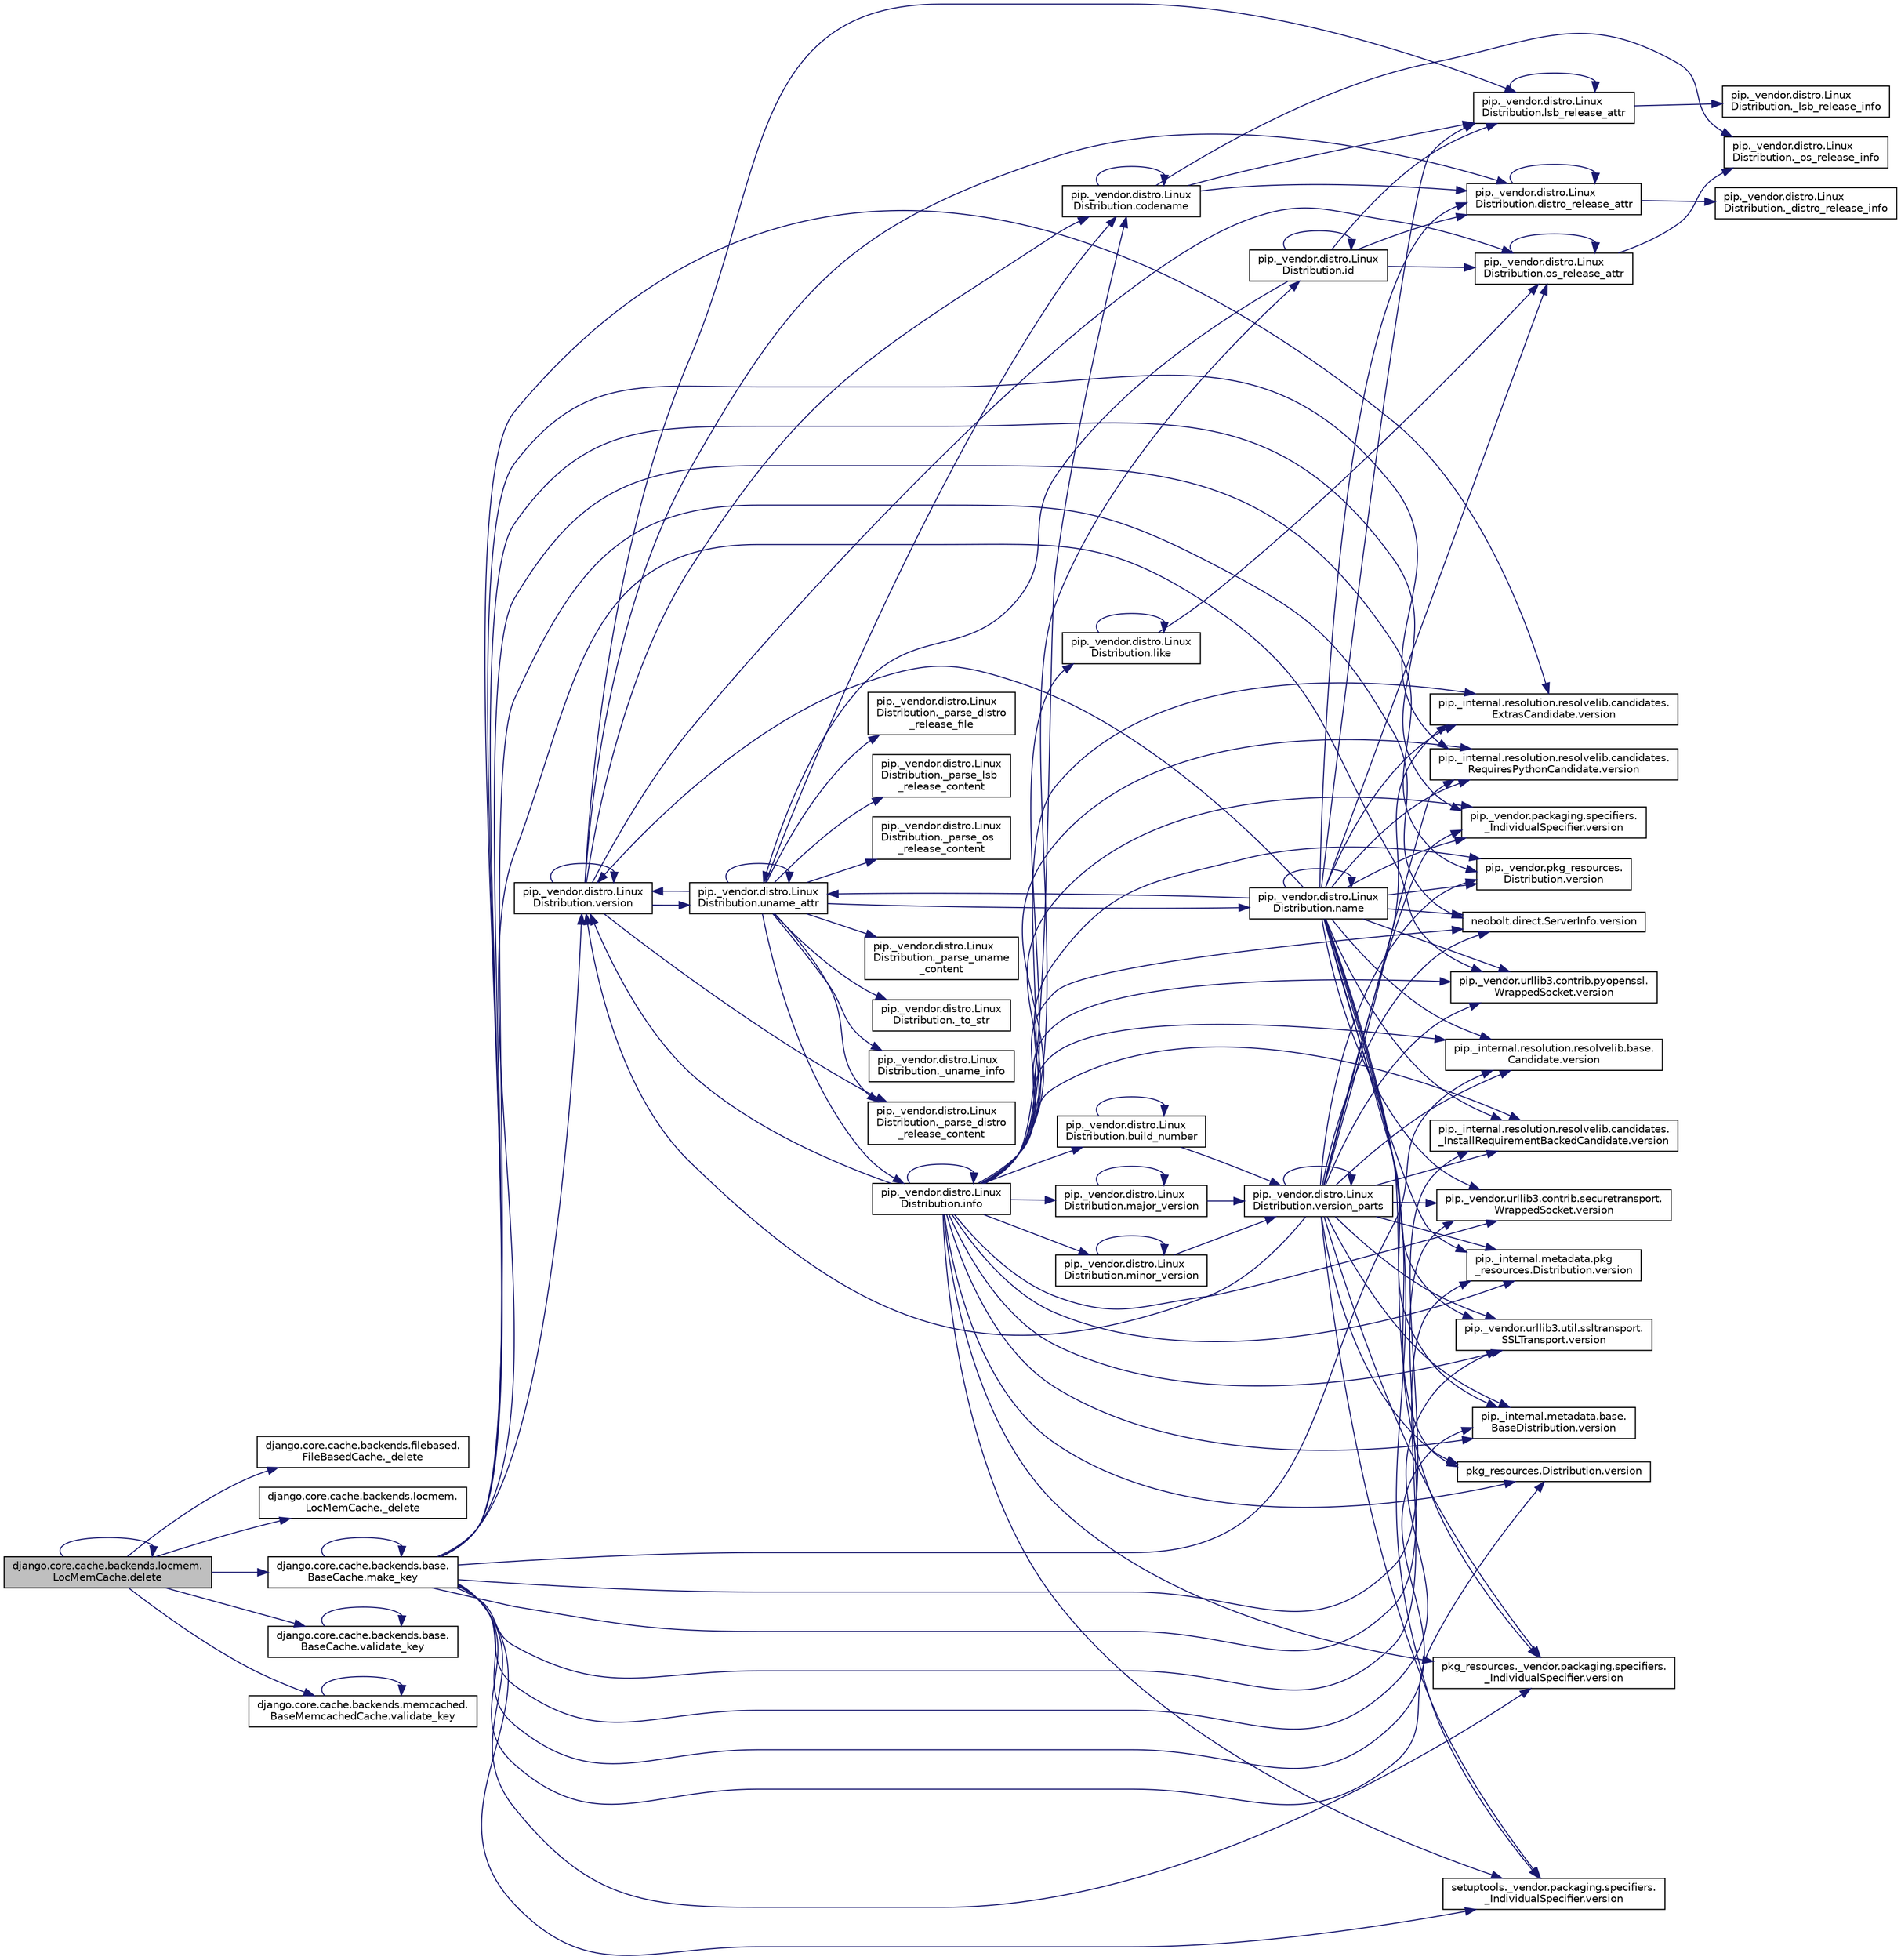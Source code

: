 digraph "django.core.cache.backends.locmem.LocMemCache.delete"
{
 // LATEX_PDF_SIZE
  edge [fontname="Helvetica",fontsize="10",labelfontname="Helvetica",labelfontsize="10"];
  node [fontname="Helvetica",fontsize="10",shape=record];
  rankdir="LR";
  Node1 [label="django.core.cache.backends.locmem.\lLocMemCache.delete",height=0.2,width=0.4,color="black", fillcolor="grey75", style="filled", fontcolor="black",tooltip=" "];
  Node1 -> Node2 [color="midnightblue",fontsize="10",style="solid",fontname="Helvetica"];
  Node2 [label="django.core.cache.backends.filebased.\lFileBasedCache._delete",height=0.2,width=0.4,color="black", fillcolor="white", style="filled",URL="$df/d01/classdjango_1_1core_1_1cache_1_1backends_1_1filebased_1_1_file_based_cache.html#ac88a1214f261f4ed0ff2aaef97edc909",tooltip=" "];
  Node1 -> Node3 [color="midnightblue",fontsize="10",style="solid",fontname="Helvetica"];
  Node3 [label="django.core.cache.backends.locmem.\lLocMemCache._delete",height=0.2,width=0.4,color="black", fillcolor="white", style="filled",URL="$de/d7d/classdjango_1_1core_1_1cache_1_1backends_1_1locmem_1_1_loc_mem_cache.html#aa7043e1ac85f7e4ce360bdd7c72ba916",tooltip=" "];
  Node1 -> Node1 [color="midnightblue",fontsize="10",style="solid",fontname="Helvetica"];
  Node1 -> Node4 [color="midnightblue",fontsize="10",style="solid",fontname="Helvetica"];
  Node4 [label="django.core.cache.backends.base.\lBaseCache.make_key",height=0.2,width=0.4,color="black", fillcolor="white", style="filled",URL="$d0/d87/classdjango_1_1core_1_1cache_1_1backends_1_1base_1_1_base_cache.html#a8913a325faa9ef7a0b057adf6ec6274e",tooltip=" "];
  Node4 -> Node4 [color="midnightblue",fontsize="10",style="solid",fontname="Helvetica"];
  Node4 -> Node5 [color="midnightblue",fontsize="10",style="solid",fontname="Helvetica"];
  Node5 [label="neobolt.direct.ServerInfo.version",height=0.2,width=0.4,color="black", fillcolor="white", style="filled",URL="$de/d5d/classneobolt_1_1direct_1_1_server_info.html#a40e0fd9b2b291a7178d5b35489b16881",tooltip=" "];
  Node4 -> Node6 [color="midnightblue",fontsize="10",style="solid",fontname="Helvetica"];
  Node6 [label="pip._internal.metadata.base.\lBaseDistribution.version",height=0.2,width=0.4,color="black", fillcolor="white", style="filled",URL="$d7/d34/classpip_1_1__internal_1_1metadata_1_1base_1_1_base_distribution.html#af4024115351223c1472e72e4c17da2fc",tooltip=" "];
  Node4 -> Node7 [color="midnightblue",fontsize="10",style="solid",fontname="Helvetica"];
  Node7 [label="pip._internal.metadata.pkg\l_resources.Distribution.version",height=0.2,width=0.4,color="black", fillcolor="white", style="filled",URL="$dc/df0/classpip_1_1__internal_1_1metadata_1_1pkg__resources_1_1_distribution.html#ac83e189aa08d2465284bb5d465190dde",tooltip=" "];
  Node4 -> Node8 [color="midnightblue",fontsize="10",style="solid",fontname="Helvetica"];
  Node8 [label="pip._internal.resolution.resolvelib.base.\lCandidate.version",height=0.2,width=0.4,color="black", fillcolor="white", style="filled",URL="$db/d18/classpip_1_1__internal_1_1resolution_1_1resolvelib_1_1base_1_1_candidate.html#a9c16dfa9e4f9aefc73ba5e64b22a8475",tooltip=" "];
  Node4 -> Node9 [color="midnightblue",fontsize="10",style="solid",fontname="Helvetica"];
  Node9 [label="pip._internal.resolution.resolvelib.candidates.\l_InstallRequirementBackedCandidate.version",height=0.2,width=0.4,color="black", fillcolor="white", style="filled",URL="$dc/d03/classpip_1_1__internal_1_1resolution_1_1resolvelib_1_1candidates_1_1___install_requirement_backed_candidate.html#a4f4a974e66da6155fd19dedc8149f7a9",tooltip=" "];
  Node4 -> Node10 [color="midnightblue",fontsize="10",style="solid",fontname="Helvetica"];
  Node10 [label="pip._internal.resolution.resolvelib.candidates.\lExtrasCandidate.version",height=0.2,width=0.4,color="black", fillcolor="white", style="filled",URL="$d8/df7/classpip_1_1__internal_1_1resolution_1_1resolvelib_1_1candidates_1_1_extras_candidate.html#afd11c944b3a60218acccf10656b4c59e",tooltip=" "];
  Node4 -> Node11 [color="midnightblue",fontsize="10",style="solid",fontname="Helvetica"];
  Node11 [label="pip._internal.resolution.resolvelib.candidates.\lRequiresPythonCandidate.version",height=0.2,width=0.4,color="black", fillcolor="white", style="filled",URL="$db/d0a/classpip_1_1__internal_1_1resolution_1_1resolvelib_1_1candidates_1_1_requires_python_candidate.html#a2ec46fa71f2669b413ba5b9943c19dfc",tooltip=" "];
  Node4 -> Node12 [color="midnightblue",fontsize="10",style="solid",fontname="Helvetica"];
  Node12 [label="pip._vendor.packaging.specifiers.\l_IndividualSpecifier.version",height=0.2,width=0.4,color="black", fillcolor="white", style="filled",URL="$d9/d98/classpip_1_1__vendor_1_1packaging_1_1specifiers_1_1___individual_specifier.html#a5f58dee6bcf78651ae53becf5ee2f682",tooltip=" "];
  Node4 -> Node13 [color="midnightblue",fontsize="10",style="solid",fontname="Helvetica"];
  Node13 [label="pip._vendor.pkg_resources.\lDistribution.version",height=0.2,width=0.4,color="black", fillcolor="white", style="filled",URL="$d0/ddb/classpip_1_1__vendor_1_1pkg__resources_1_1_distribution.html#acd94a7f669ee4fc277245673ea39e748",tooltip=" "];
  Node4 -> Node14 [color="midnightblue",fontsize="10",style="solid",fontname="Helvetica"];
  Node14 [label="pip._vendor.urllib3.contrib.pyopenssl.\lWrappedSocket.version",height=0.2,width=0.4,color="black", fillcolor="white", style="filled",URL="$d3/d95/classpip_1_1__vendor_1_1urllib3_1_1contrib_1_1pyopenssl_1_1_wrapped_socket.html#a5feafd2bff784708293e180679101471",tooltip=" "];
  Node4 -> Node15 [color="midnightblue",fontsize="10",style="solid",fontname="Helvetica"];
  Node15 [label="pip._vendor.urllib3.contrib.securetransport.\lWrappedSocket.version",height=0.2,width=0.4,color="black", fillcolor="white", style="filled",URL="$da/dfd/classpip_1_1__vendor_1_1urllib3_1_1contrib_1_1securetransport_1_1_wrapped_socket.html#af0d3f6b340221cc6e658dab4137b8391",tooltip=" "];
  Node4 -> Node16 [color="midnightblue",fontsize="10",style="solid",fontname="Helvetica"];
  Node16 [label="pip._vendor.distro.Linux\lDistribution.version",height=0.2,width=0.4,color="black", fillcolor="white", style="filled",URL="$db/dc1/classpip_1_1__vendor_1_1distro_1_1_linux_distribution.html#a0c37e11aca02766e25025a395c09dd8b",tooltip=" "];
  Node16 -> Node17 [color="midnightblue",fontsize="10",style="solid",fontname="Helvetica"];
  Node17 [label="pip._vendor.distro.Linux\lDistribution._parse_distro\l_release_content",height=0.2,width=0.4,color="black", fillcolor="white", style="filled",URL="$db/dc1/classpip_1_1__vendor_1_1distro_1_1_linux_distribution.html#aa74c8b8f216e13c0f0d81f2b952ed689",tooltip=" "];
  Node16 -> Node18 [color="midnightblue",fontsize="10",style="solid",fontname="Helvetica"];
  Node18 [label="pip._vendor.distro.Linux\lDistribution.codename",height=0.2,width=0.4,color="black", fillcolor="white", style="filled",URL="$db/dc1/classpip_1_1__vendor_1_1distro_1_1_linux_distribution.html#a8b01fa5c9b2883dab710ca528927a6d2",tooltip=" "];
  Node18 -> Node19 [color="midnightblue",fontsize="10",style="solid",fontname="Helvetica"];
  Node19 [label="pip._vendor.distro.Linux\lDistribution._os_release_info",height=0.2,width=0.4,color="black", fillcolor="white", style="filled",URL="$db/dc1/classpip_1_1__vendor_1_1distro_1_1_linux_distribution.html#a9e99d08a1ee6d485377d8a6f72c5fca9",tooltip=" "];
  Node18 -> Node18 [color="midnightblue",fontsize="10",style="solid",fontname="Helvetica"];
  Node18 -> Node20 [color="midnightblue",fontsize="10",style="solid",fontname="Helvetica"];
  Node20 [label="pip._vendor.distro.Linux\lDistribution.distro_release_attr",height=0.2,width=0.4,color="black", fillcolor="white", style="filled",URL="$db/dc1/classpip_1_1__vendor_1_1distro_1_1_linux_distribution.html#a783e432baf3c43e5c59d94715abe882d",tooltip=" "];
  Node20 -> Node21 [color="midnightblue",fontsize="10",style="solid",fontname="Helvetica"];
  Node21 [label="pip._vendor.distro.Linux\lDistribution._distro_release_info",height=0.2,width=0.4,color="black", fillcolor="white", style="filled",URL="$db/dc1/classpip_1_1__vendor_1_1distro_1_1_linux_distribution.html#a0455782d9bf0abff28527e1cc22af86e",tooltip=" "];
  Node20 -> Node20 [color="midnightblue",fontsize="10",style="solid",fontname="Helvetica"];
  Node18 -> Node22 [color="midnightblue",fontsize="10",style="solid",fontname="Helvetica"];
  Node22 [label="pip._vendor.distro.Linux\lDistribution.lsb_release_attr",height=0.2,width=0.4,color="black", fillcolor="white", style="filled",URL="$db/dc1/classpip_1_1__vendor_1_1distro_1_1_linux_distribution.html#a2fb20b28b68f25e4868e8d4b517bb710",tooltip=" "];
  Node22 -> Node23 [color="midnightblue",fontsize="10",style="solid",fontname="Helvetica"];
  Node23 [label="pip._vendor.distro.Linux\lDistribution._lsb_release_info",height=0.2,width=0.4,color="black", fillcolor="white", style="filled",URL="$db/dc1/classpip_1_1__vendor_1_1distro_1_1_linux_distribution.html#a0cbc9117e4ae04e173d26260d517dea1",tooltip=" "];
  Node22 -> Node22 [color="midnightblue",fontsize="10",style="solid",fontname="Helvetica"];
  Node16 -> Node20 [color="midnightblue",fontsize="10",style="solid",fontname="Helvetica"];
  Node16 -> Node22 [color="midnightblue",fontsize="10",style="solid",fontname="Helvetica"];
  Node16 -> Node24 [color="midnightblue",fontsize="10",style="solid",fontname="Helvetica"];
  Node24 [label="pip._vendor.distro.Linux\lDistribution.os_release_attr",height=0.2,width=0.4,color="black", fillcolor="white", style="filled",URL="$db/dc1/classpip_1_1__vendor_1_1distro_1_1_linux_distribution.html#a2c980e7f2faf33563d32e0a0b1309cfa",tooltip=" "];
  Node24 -> Node19 [color="midnightblue",fontsize="10",style="solid",fontname="Helvetica"];
  Node24 -> Node24 [color="midnightblue",fontsize="10",style="solid",fontname="Helvetica"];
  Node16 -> Node25 [color="midnightblue",fontsize="10",style="solid",fontname="Helvetica"];
  Node25 [label="pip._vendor.distro.Linux\lDistribution.uname_attr",height=0.2,width=0.4,color="black", fillcolor="white", style="filled",URL="$db/dc1/classpip_1_1__vendor_1_1distro_1_1_linux_distribution.html#a82939a6850962797338a64083a30a2ec",tooltip=" "];
  Node25 -> Node17 [color="midnightblue",fontsize="10",style="solid",fontname="Helvetica"];
  Node25 -> Node26 [color="midnightblue",fontsize="10",style="solid",fontname="Helvetica"];
  Node26 [label="pip._vendor.distro.Linux\lDistribution._parse_distro\l_release_file",height=0.2,width=0.4,color="black", fillcolor="white", style="filled",URL="$db/dc1/classpip_1_1__vendor_1_1distro_1_1_linux_distribution.html#ad45007cf2352023cbf2b1f66d528720d",tooltip=" "];
  Node25 -> Node27 [color="midnightblue",fontsize="10",style="solid",fontname="Helvetica"];
  Node27 [label="pip._vendor.distro.Linux\lDistribution._parse_lsb\l_release_content",height=0.2,width=0.4,color="black", fillcolor="white", style="filled",URL="$db/dc1/classpip_1_1__vendor_1_1distro_1_1_linux_distribution.html#a263d93dbdf8e1f0790d8e99ce3e44ae1",tooltip=" "];
  Node25 -> Node28 [color="midnightblue",fontsize="10",style="solid",fontname="Helvetica"];
  Node28 [label="pip._vendor.distro.Linux\lDistribution._parse_os\l_release_content",height=0.2,width=0.4,color="black", fillcolor="white", style="filled",URL="$db/dc1/classpip_1_1__vendor_1_1distro_1_1_linux_distribution.html#a4655249020d118550be9366ca10e6160",tooltip=" "];
  Node25 -> Node29 [color="midnightblue",fontsize="10",style="solid",fontname="Helvetica"];
  Node29 [label="pip._vendor.distro.Linux\lDistribution._parse_uname\l_content",height=0.2,width=0.4,color="black", fillcolor="white", style="filled",URL="$db/dc1/classpip_1_1__vendor_1_1distro_1_1_linux_distribution.html#a35b4e47c369768ad7576e8958944ec14",tooltip=" "];
  Node25 -> Node30 [color="midnightblue",fontsize="10",style="solid",fontname="Helvetica"];
  Node30 [label="pip._vendor.distro.Linux\lDistribution._to_str",height=0.2,width=0.4,color="black", fillcolor="white", style="filled",URL="$db/dc1/classpip_1_1__vendor_1_1distro_1_1_linux_distribution.html#a41af716f62e9615713e2a8848edfb485",tooltip=" "];
  Node25 -> Node31 [color="midnightblue",fontsize="10",style="solid",fontname="Helvetica"];
  Node31 [label="pip._vendor.distro.Linux\lDistribution._uname_info",height=0.2,width=0.4,color="black", fillcolor="white", style="filled",URL="$db/dc1/classpip_1_1__vendor_1_1distro_1_1_linux_distribution.html#ab5a3479e28ad6fb9c4073c353b62c56b",tooltip=" "];
  Node25 -> Node18 [color="midnightblue",fontsize="10",style="solid",fontname="Helvetica"];
  Node25 -> Node32 [color="midnightblue",fontsize="10",style="solid",fontname="Helvetica"];
  Node32 [label="pip._vendor.distro.Linux\lDistribution.info",height=0.2,width=0.4,color="black", fillcolor="white", style="filled",URL="$db/dc1/classpip_1_1__vendor_1_1distro_1_1_linux_distribution.html#a8d936e9ec6198181f15f5b1bf07f065d",tooltip=" "];
  Node32 -> Node33 [color="midnightblue",fontsize="10",style="solid",fontname="Helvetica"];
  Node33 [label="pip._vendor.distro.Linux\lDistribution.build_number",height=0.2,width=0.4,color="black", fillcolor="white", style="filled",URL="$db/dc1/classpip_1_1__vendor_1_1distro_1_1_linux_distribution.html#a6f133fc881eea68a8fd21dde923639f3",tooltip=" "];
  Node33 -> Node33 [color="midnightblue",fontsize="10",style="solid",fontname="Helvetica"];
  Node33 -> Node34 [color="midnightblue",fontsize="10",style="solid",fontname="Helvetica"];
  Node34 [label="pip._vendor.distro.Linux\lDistribution.version_parts",height=0.2,width=0.4,color="black", fillcolor="white", style="filled",URL="$db/dc1/classpip_1_1__vendor_1_1distro_1_1_linux_distribution.html#a75cf0bb28d95514dc96425ef8c192660",tooltip=" "];
  Node34 -> Node5 [color="midnightblue",fontsize="10",style="solid",fontname="Helvetica"];
  Node34 -> Node6 [color="midnightblue",fontsize="10",style="solid",fontname="Helvetica"];
  Node34 -> Node7 [color="midnightblue",fontsize="10",style="solid",fontname="Helvetica"];
  Node34 -> Node8 [color="midnightblue",fontsize="10",style="solid",fontname="Helvetica"];
  Node34 -> Node9 [color="midnightblue",fontsize="10",style="solid",fontname="Helvetica"];
  Node34 -> Node10 [color="midnightblue",fontsize="10",style="solid",fontname="Helvetica"];
  Node34 -> Node11 [color="midnightblue",fontsize="10",style="solid",fontname="Helvetica"];
  Node34 -> Node12 [color="midnightblue",fontsize="10",style="solid",fontname="Helvetica"];
  Node34 -> Node13 [color="midnightblue",fontsize="10",style="solid",fontname="Helvetica"];
  Node34 -> Node14 [color="midnightblue",fontsize="10",style="solid",fontname="Helvetica"];
  Node34 -> Node15 [color="midnightblue",fontsize="10",style="solid",fontname="Helvetica"];
  Node34 -> Node35 [color="midnightblue",fontsize="10",style="solid",fontname="Helvetica"];
  Node35 [label="pip._vendor.urllib3.util.ssltransport.\lSSLTransport.version",height=0.2,width=0.4,color="black", fillcolor="white", style="filled",URL="$d5/d5b/classpip_1_1__vendor_1_1urllib3_1_1util_1_1ssltransport_1_1_s_s_l_transport.html#a51f8748cf15d48f45d8386689b8c3dd7",tooltip=" "];
  Node34 -> Node36 [color="midnightblue",fontsize="10",style="solid",fontname="Helvetica"];
  Node36 [label="pkg_resources.Distribution.version",height=0.2,width=0.4,color="black", fillcolor="white", style="filled",URL="$d8/d25/classpkg__resources_1_1_distribution.html#a454a1c3eae52dee89980a24d7c67f036",tooltip=" "];
  Node34 -> Node37 [color="midnightblue",fontsize="10",style="solid",fontname="Helvetica"];
  Node37 [label="pkg_resources._vendor.packaging.specifiers.\l_IndividualSpecifier.version",height=0.2,width=0.4,color="black", fillcolor="white", style="filled",URL="$d7/d3d/classpkg__resources_1_1__vendor_1_1packaging_1_1specifiers_1_1___individual_specifier.html#a98ff7bb31634856e5dda863aacbcb98b",tooltip=" "];
  Node34 -> Node16 [color="midnightblue",fontsize="10",style="solid",fontname="Helvetica"];
  Node34 -> Node38 [color="midnightblue",fontsize="10",style="solid",fontname="Helvetica"];
  Node38 [label="setuptools._vendor.packaging.specifiers.\l_IndividualSpecifier.version",height=0.2,width=0.4,color="black", fillcolor="white", style="filled",URL="$d2/dfa/classsetuptools_1_1__vendor_1_1packaging_1_1specifiers_1_1___individual_specifier.html#adbeb1ca50221bae20afba44631b69ea1",tooltip=" "];
  Node34 -> Node34 [color="midnightblue",fontsize="10",style="solid",fontname="Helvetica"];
  Node32 -> Node18 [color="midnightblue",fontsize="10",style="solid",fontname="Helvetica"];
  Node32 -> Node39 [color="midnightblue",fontsize="10",style="solid",fontname="Helvetica"];
  Node39 [label="pip._vendor.distro.Linux\lDistribution.id",height=0.2,width=0.4,color="black", fillcolor="white", style="filled",URL="$db/dc1/classpip_1_1__vendor_1_1distro_1_1_linux_distribution.html#a116be2692b0f408214126c823ce11add",tooltip=" "];
  Node39 -> Node20 [color="midnightblue",fontsize="10",style="solid",fontname="Helvetica"];
  Node39 -> Node39 [color="midnightblue",fontsize="10",style="solid",fontname="Helvetica"];
  Node39 -> Node22 [color="midnightblue",fontsize="10",style="solid",fontname="Helvetica"];
  Node39 -> Node24 [color="midnightblue",fontsize="10",style="solid",fontname="Helvetica"];
  Node39 -> Node25 [color="midnightblue",fontsize="10",style="solid",fontname="Helvetica"];
  Node32 -> Node32 [color="midnightblue",fontsize="10",style="solid",fontname="Helvetica"];
  Node32 -> Node40 [color="midnightblue",fontsize="10",style="solid",fontname="Helvetica"];
  Node40 [label="pip._vendor.distro.Linux\lDistribution.like",height=0.2,width=0.4,color="black", fillcolor="white", style="filled",URL="$db/dc1/classpip_1_1__vendor_1_1distro_1_1_linux_distribution.html#a65bc00eb33209666ff0bda45659b31fe",tooltip=" "];
  Node40 -> Node40 [color="midnightblue",fontsize="10",style="solid",fontname="Helvetica"];
  Node40 -> Node24 [color="midnightblue",fontsize="10",style="solid",fontname="Helvetica"];
  Node32 -> Node41 [color="midnightblue",fontsize="10",style="solid",fontname="Helvetica"];
  Node41 [label="pip._vendor.distro.Linux\lDistribution.major_version",height=0.2,width=0.4,color="black", fillcolor="white", style="filled",URL="$db/dc1/classpip_1_1__vendor_1_1distro_1_1_linux_distribution.html#a506c0bccc9c7486786b399ef3d0ac122",tooltip=" "];
  Node41 -> Node41 [color="midnightblue",fontsize="10",style="solid",fontname="Helvetica"];
  Node41 -> Node34 [color="midnightblue",fontsize="10",style="solid",fontname="Helvetica"];
  Node32 -> Node42 [color="midnightblue",fontsize="10",style="solid",fontname="Helvetica"];
  Node42 [label="pip._vendor.distro.Linux\lDistribution.minor_version",height=0.2,width=0.4,color="black", fillcolor="white", style="filled",URL="$db/dc1/classpip_1_1__vendor_1_1distro_1_1_linux_distribution.html#a56ce7b60ce6e6d469ef2ca23999dbbc7",tooltip=" "];
  Node42 -> Node42 [color="midnightblue",fontsize="10",style="solid",fontname="Helvetica"];
  Node42 -> Node34 [color="midnightblue",fontsize="10",style="solid",fontname="Helvetica"];
  Node32 -> Node5 [color="midnightblue",fontsize="10",style="solid",fontname="Helvetica"];
  Node32 -> Node6 [color="midnightblue",fontsize="10",style="solid",fontname="Helvetica"];
  Node32 -> Node7 [color="midnightblue",fontsize="10",style="solid",fontname="Helvetica"];
  Node32 -> Node8 [color="midnightblue",fontsize="10",style="solid",fontname="Helvetica"];
  Node32 -> Node9 [color="midnightblue",fontsize="10",style="solid",fontname="Helvetica"];
  Node32 -> Node10 [color="midnightblue",fontsize="10",style="solid",fontname="Helvetica"];
  Node32 -> Node11 [color="midnightblue",fontsize="10",style="solid",fontname="Helvetica"];
  Node32 -> Node12 [color="midnightblue",fontsize="10",style="solid",fontname="Helvetica"];
  Node32 -> Node13 [color="midnightblue",fontsize="10",style="solid",fontname="Helvetica"];
  Node32 -> Node14 [color="midnightblue",fontsize="10",style="solid",fontname="Helvetica"];
  Node32 -> Node15 [color="midnightblue",fontsize="10",style="solid",fontname="Helvetica"];
  Node32 -> Node35 [color="midnightblue",fontsize="10",style="solid",fontname="Helvetica"];
  Node32 -> Node36 [color="midnightblue",fontsize="10",style="solid",fontname="Helvetica"];
  Node32 -> Node37 [color="midnightblue",fontsize="10",style="solid",fontname="Helvetica"];
  Node32 -> Node16 [color="midnightblue",fontsize="10",style="solid",fontname="Helvetica"];
  Node32 -> Node38 [color="midnightblue",fontsize="10",style="solid",fontname="Helvetica"];
  Node25 -> Node43 [color="midnightblue",fontsize="10",style="solid",fontname="Helvetica"];
  Node43 [label="pip._vendor.distro.Linux\lDistribution.name",height=0.2,width=0.4,color="black", fillcolor="white", style="filled",URL="$db/dc1/classpip_1_1__vendor_1_1distro_1_1_linux_distribution.html#a7bbcbb9f1bf561b231f594b5bb251dbc",tooltip=" "];
  Node43 -> Node20 [color="midnightblue",fontsize="10",style="solid",fontname="Helvetica"];
  Node43 -> Node22 [color="midnightblue",fontsize="10",style="solid",fontname="Helvetica"];
  Node43 -> Node43 [color="midnightblue",fontsize="10",style="solid",fontname="Helvetica"];
  Node43 -> Node24 [color="midnightblue",fontsize="10",style="solid",fontname="Helvetica"];
  Node43 -> Node25 [color="midnightblue",fontsize="10",style="solid",fontname="Helvetica"];
  Node43 -> Node5 [color="midnightblue",fontsize="10",style="solid",fontname="Helvetica"];
  Node43 -> Node6 [color="midnightblue",fontsize="10",style="solid",fontname="Helvetica"];
  Node43 -> Node7 [color="midnightblue",fontsize="10",style="solid",fontname="Helvetica"];
  Node43 -> Node8 [color="midnightblue",fontsize="10",style="solid",fontname="Helvetica"];
  Node43 -> Node9 [color="midnightblue",fontsize="10",style="solid",fontname="Helvetica"];
  Node43 -> Node10 [color="midnightblue",fontsize="10",style="solid",fontname="Helvetica"];
  Node43 -> Node11 [color="midnightblue",fontsize="10",style="solid",fontname="Helvetica"];
  Node43 -> Node12 [color="midnightblue",fontsize="10",style="solid",fontname="Helvetica"];
  Node43 -> Node13 [color="midnightblue",fontsize="10",style="solid",fontname="Helvetica"];
  Node43 -> Node14 [color="midnightblue",fontsize="10",style="solid",fontname="Helvetica"];
  Node43 -> Node15 [color="midnightblue",fontsize="10",style="solid",fontname="Helvetica"];
  Node43 -> Node16 [color="midnightblue",fontsize="10",style="solid",fontname="Helvetica"];
  Node43 -> Node35 [color="midnightblue",fontsize="10",style="solid",fontname="Helvetica"];
  Node43 -> Node36 [color="midnightblue",fontsize="10",style="solid",fontname="Helvetica"];
  Node43 -> Node37 [color="midnightblue",fontsize="10",style="solid",fontname="Helvetica"];
  Node43 -> Node38 [color="midnightblue",fontsize="10",style="solid",fontname="Helvetica"];
  Node25 -> Node25 [color="midnightblue",fontsize="10",style="solid",fontname="Helvetica"];
  Node25 -> Node16 [color="midnightblue",fontsize="10",style="solid",fontname="Helvetica"];
  Node16 -> Node16 [color="midnightblue",fontsize="10",style="solid",fontname="Helvetica"];
  Node4 -> Node35 [color="midnightblue",fontsize="10",style="solid",fontname="Helvetica"];
  Node4 -> Node36 [color="midnightblue",fontsize="10",style="solid",fontname="Helvetica"];
  Node4 -> Node37 [color="midnightblue",fontsize="10",style="solid",fontname="Helvetica"];
  Node4 -> Node38 [color="midnightblue",fontsize="10",style="solid",fontname="Helvetica"];
  Node1 -> Node44 [color="midnightblue",fontsize="10",style="solid",fontname="Helvetica"];
  Node44 [label="django.core.cache.backends.base.\lBaseCache.validate_key",height=0.2,width=0.4,color="black", fillcolor="white", style="filled",URL="$d0/d87/classdjango_1_1core_1_1cache_1_1backends_1_1base_1_1_base_cache.html#a4341393f6884d6d3273278abc4668ae9",tooltip=" "];
  Node44 -> Node44 [color="midnightblue",fontsize="10",style="solid",fontname="Helvetica"];
  Node1 -> Node45 [color="midnightblue",fontsize="10",style="solid",fontname="Helvetica"];
  Node45 [label="django.core.cache.backends.memcached.\lBaseMemcachedCache.validate_key",height=0.2,width=0.4,color="black", fillcolor="white", style="filled",URL="$d3/d36/classdjango_1_1core_1_1cache_1_1backends_1_1memcached_1_1_base_memcached_cache.html#acc74dd734ae3f44d35df9d08675e240e",tooltip=" "];
  Node45 -> Node45 [color="midnightblue",fontsize="10",style="solid",fontname="Helvetica"];
}
